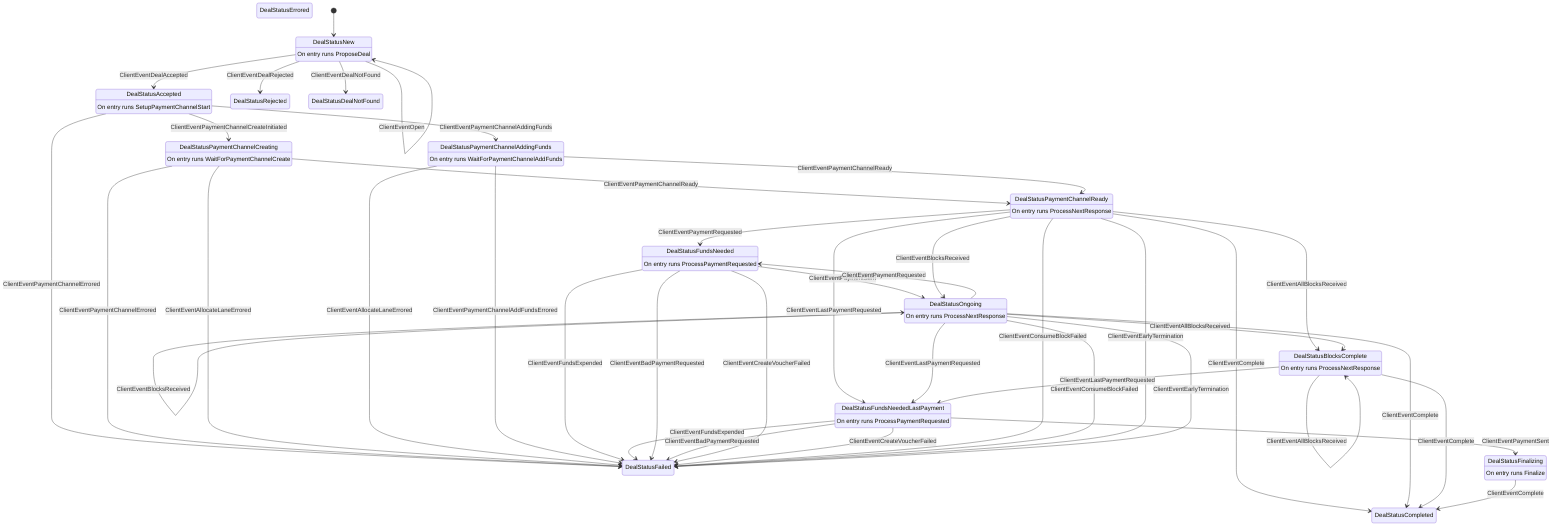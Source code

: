 stateDiagram-v2
	state "DealStatusNew" as 0
	state "DealStatusAccepted" as 6
	state "DealStatusFailed" as 7
	state "DealStatusPaymentChannelCreating" as 1
	state "DealStatusPaymentChannelAddingFunds" as 2
	state "DealStatusPaymentChannelReady" as 4
	state "DealStatusErrored" as 15
	state "DealStatusRejected" as 8
	state "DealStatusDealNotFound" as 13
	state "DealStatusFundsNeeded" as 9
	state "DealStatusFundsNeededLastPayment" as 11
	state "DealStatusOngoing" as 10
	state "DealStatusFinalizing" as 17
	state "DealStatusBlocksComplete" as 16
	state "DealStatusCompleted" as 12
	0 : On entry runs ProposeDeal
	6 : On entry runs SetupPaymentChannelStart
	1 : On entry runs WaitForPaymentChannelCreate
	2 : On entry runs WaitForPaymentChannelAddFunds
	4 : On entry runs ProcessNextResponse
	9 : On entry runs ProcessPaymentRequested
	11 : On entry runs ProcessPaymentRequested
	10 : On entry runs ProcessNextResponse
	17 : On entry runs Finalize
	16 : On entry runs ProcessNextResponse
	[*] --> 0
	0 --> 0 : ClientEventOpen
	6 --> 7 : ClientEventPaymentChannelErrored
	1 --> 7 : ClientEventPaymentChannelErrored
	6 --> 1 : ClientEventPaymentChannelCreateInitiated
	6 --> 2 : ClientEventPaymentChannelAddingFunds
	1 --> 4 : ClientEventPaymentChannelReady
	2 --> 4 : ClientEventPaymentChannelReady
	1 --> 7 : ClientEventAllocateLaneErrored
	2 --> 7 : ClientEventAllocateLaneErrored
	2 --> 7 : ClientEventPaymentChannelAddFundsErrored
	0 --> 8 : ClientEventDealRejected
	0 --> 13 : ClientEventDealNotFound
	0 --> 6 : ClientEventDealAccepted
	9 --> 7 : ClientEventFundsExpended
	11 --> 7 : ClientEventFundsExpended
	9 --> 7 : ClientEventBadPaymentRequested
	11 --> 7 : ClientEventBadPaymentRequested
	9 --> 7 : ClientEventCreateVoucherFailed
	11 --> 7 : ClientEventCreateVoucherFailed
	9 --> 10 : ClientEventPaymentSent
	11 --> 17 : ClientEventPaymentSent
	4 --> 7 : ClientEventConsumeBlockFailed
	10 --> 7 : ClientEventConsumeBlockFailed
	4 --> 11 : ClientEventLastPaymentRequested
	10 --> 11 : ClientEventLastPaymentRequested
	16 --> 11 : ClientEventLastPaymentRequested
	16 --> 16 : ClientEventAllBlocksReceived
	4 --> 16 : ClientEventAllBlocksReceived
	10 --> 16 : ClientEventAllBlocksReceived
	4 --> 12 : ClientEventComplete
	10 --> 12 : ClientEventComplete
	16 --> 12 : ClientEventComplete
	17 --> 12 : ClientEventComplete
	4 --> 7 : ClientEventEarlyTermination
	10 --> 7 : ClientEventEarlyTermination
	4 --> 9 : ClientEventPaymentRequested
	10 --> 9 : ClientEventPaymentRequested
	4 --> 10 : ClientEventBlocksReceived
	10 --> 10 : ClientEventBlocksReceived